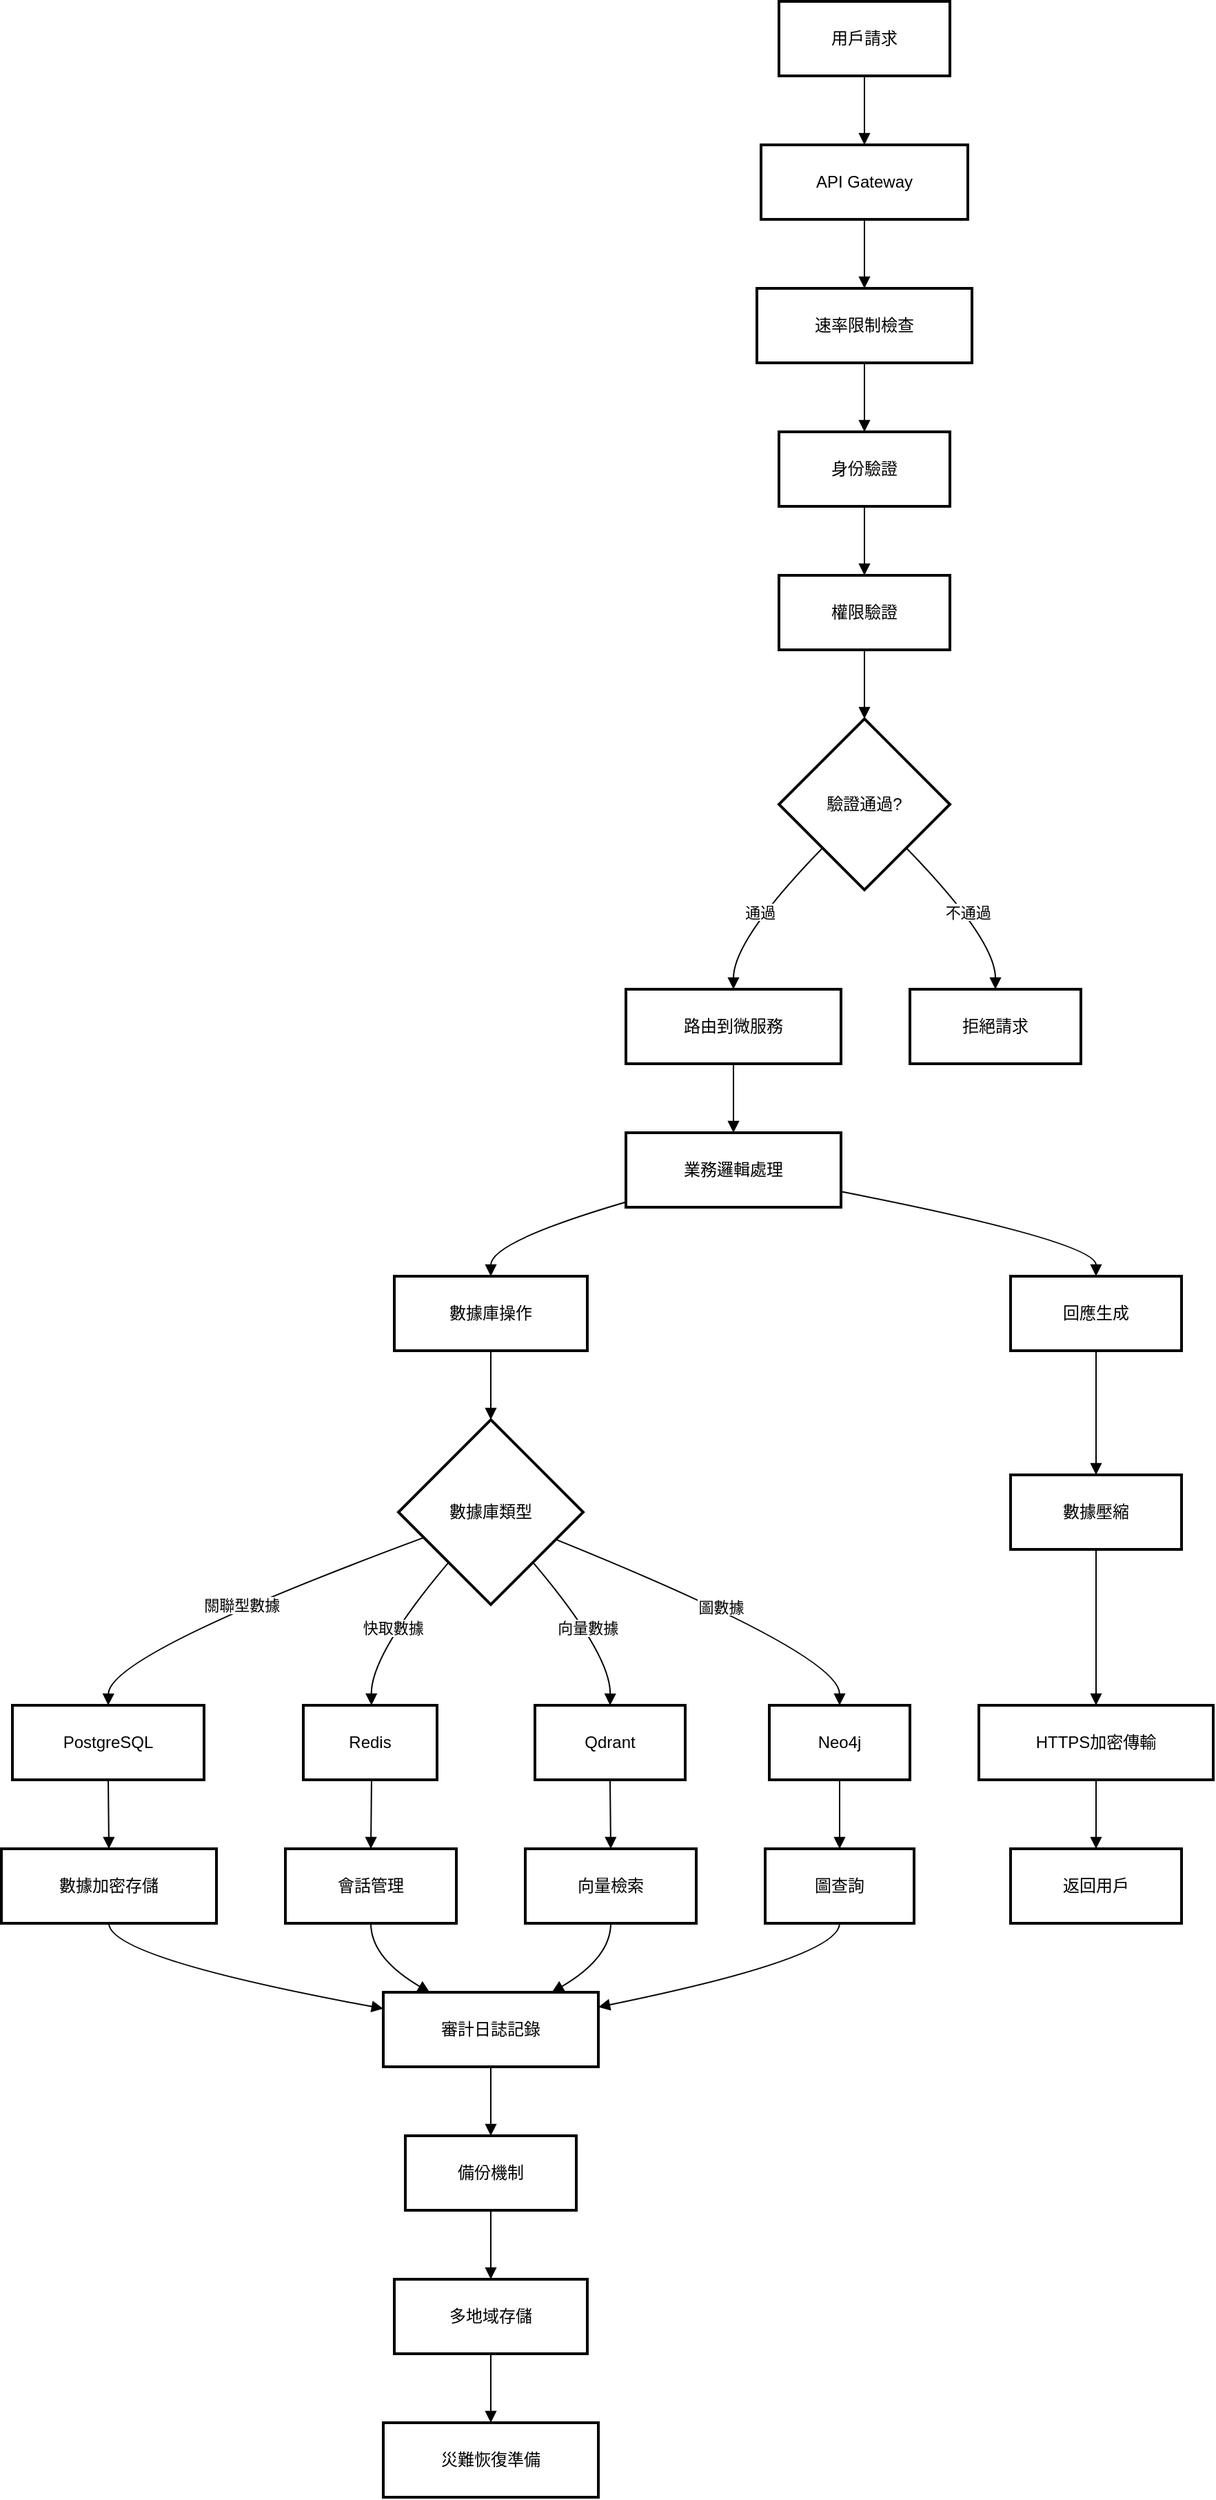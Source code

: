 <mxfile version="27.1.1">
  <diagram name="Page-1" id="cnGED2FMexkfnC5FCgKr">
    <mxGraphModel dx="1042" dy="527" grid="1" gridSize="10" guides="1" tooltips="1" connect="1" arrows="1" fold="1" page="1" pageScale="1" pageWidth="827" pageHeight="1169" math="0" shadow="0">
      <root>
        <mxCell id="0" />
        <mxCell id="1" parent="0" />
        <mxCell id="tW_fS4w-lVhCm7gUXx1i-1" value="用戶請求" style="whiteSpace=wrap;strokeWidth=2;" vertex="1" parent="1">
          <mxGeometry x="584" y="20" width="124" height="54" as="geometry" />
        </mxCell>
        <mxCell id="tW_fS4w-lVhCm7gUXx1i-2" value="API Gateway" style="whiteSpace=wrap;strokeWidth=2;" vertex="1" parent="1">
          <mxGeometry x="571" y="124" width="150" height="54" as="geometry" />
        </mxCell>
        <mxCell id="tW_fS4w-lVhCm7gUXx1i-3" value="速率限制檢查" style="whiteSpace=wrap;strokeWidth=2;" vertex="1" parent="1">
          <mxGeometry x="568" y="228" width="156" height="54" as="geometry" />
        </mxCell>
        <mxCell id="tW_fS4w-lVhCm7gUXx1i-4" value="身份驗證" style="whiteSpace=wrap;strokeWidth=2;" vertex="1" parent="1">
          <mxGeometry x="584" y="332" width="124" height="54" as="geometry" />
        </mxCell>
        <mxCell id="tW_fS4w-lVhCm7gUXx1i-5" value="權限驗證" style="whiteSpace=wrap;strokeWidth=2;" vertex="1" parent="1">
          <mxGeometry x="584" y="436" width="124" height="54" as="geometry" />
        </mxCell>
        <mxCell id="tW_fS4w-lVhCm7gUXx1i-6" value="驗證通過?" style="rhombus;strokeWidth=2;whiteSpace=wrap;" vertex="1" parent="1">
          <mxGeometry x="584" y="540" width="124" height="124" as="geometry" />
        </mxCell>
        <mxCell id="tW_fS4w-lVhCm7gUXx1i-7" value="路由到微服務" style="whiteSpace=wrap;strokeWidth=2;" vertex="1" parent="1">
          <mxGeometry x="473" y="736" width="156" height="54" as="geometry" />
        </mxCell>
        <mxCell id="tW_fS4w-lVhCm7gUXx1i-8" value="拒絕請求" style="whiteSpace=wrap;strokeWidth=2;" vertex="1" parent="1">
          <mxGeometry x="679" y="736" width="124" height="54" as="geometry" />
        </mxCell>
        <mxCell id="tW_fS4w-lVhCm7gUXx1i-9" value="業務邏輯處理" style="whiteSpace=wrap;strokeWidth=2;" vertex="1" parent="1">
          <mxGeometry x="473" y="840" width="156" height="54" as="geometry" />
        </mxCell>
        <mxCell id="tW_fS4w-lVhCm7gUXx1i-10" value="數據庫操作" style="whiteSpace=wrap;strokeWidth=2;" vertex="1" parent="1">
          <mxGeometry x="305" y="944" width="140" height="54" as="geometry" />
        </mxCell>
        <mxCell id="tW_fS4w-lVhCm7gUXx1i-11" value="數據庫類型" style="rhombus;strokeWidth=2;whiteSpace=wrap;" vertex="1" parent="1">
          <mxGeometry x="308" y="1048" width="134" height="134" as="geometry" />
        </mxCell>
        <mxCell id="tW_fS4w-lVhCm7gUXx1i-12" value="PostgreSQL" style="whiteSpace=wrap;strokeWidth=2;" vertex="1" parent="1">
          <mxGeometry x="28" y="1255" width="139" height="54" as="geometry" />
        </mxCell>
        <mxCell id="tW_fS4w-lVhCm7gUXx1i-13" value="Redis" style="whiteSpace=wrap;strokeWidth=2;" vertex="1" parent="1">
          <mxGeometry x="239" y="1255" width="97" height="54" as="geometry" />
        </mxCell>
        <mxCell id="tW_fS4w-lVhCm7gUXx1i-14" value="Qdrant" style="whiteSpace=wrap;strokeWidth=2;" vertex="1" parent="1">
          <mxGeometry x="407" y="1255" width="109" height="54" as="geometry" />
        </mxCell>
        <mxCell id="tW_fS4w-lVhCm7gUXx1i-15" value="Neo4j" style="whiteSpace=wrap;strokeWidth=2;" vertex="1" parent="1">
          <mxGeometry x="577" y="1255" width="102" height="54" as="geometry" />
        </mxCell>
        <mxCell id="tW_fS4w-lVhCm7gUXx1i-16" value="數據加密存儲" style="whiteSpace=wrap;strokeWidth=2;" vertex="1" parent="1">
          <mxGeometry x="20" y="1359" width="156" height="54" as="geometry" />
        </mxCell>
        <mxCell id="tW_fS4w-lVhCm7gUXx1i-17" value="會話管理" style="whiteSpace=wrap;strokeWidth=2;" vertex="1" parent="1">
          <mxGeometry x="226" y="1359" width="124" height="54" as="geometry" />
        </mxCell>
        <mxCell id="tW_fS4w-lVhCm7gUXx1i-18" value="向量檢索" style="whiteSpace=wrap;strokeWidth=2;" vertex="1" parent="1">
          <mxGeometry x="400" y="1359" width="124" height="54" as="geometry" />
        </mxCell>
        <mxCell id="tW_fS4w-lVhCm7gUXx1i-19" value="圖查詢" style="whiteSpace=wrap;strokeWidth=2;" vertex="1" parent="1">
          <mxGeometry x="574" y="1359" width="108" height="54" as="geometry" />
        </mxCell>
        <mxCell id="tW_fS4w-lVhCm7gUXx1i-20" value="審計日誌記錄" style="whiteSpace=wrap;strokeWidth=2;" vertex="1" parent="1">
          <mxGeometry x="297" y="1463" width="156" height="54" as="geometry" />
        </mxCell>
        <mxCell id="tW_fS4w-lVhCm7gUXx1i-21" value="備份機制" style="whiteSpace=wrap;strokeWidth=2;" vertex="1" parent="1">
          <mxGeometry x="313" y="1567" width="124" height="54" as="geometry" />
        </mxCell>
        <mxCell id="tW_fS4w-lVhCm7gUXx1i-22" value="多地域存儲" style="whiteSpace=wrap;strokeWidth=2;" vertex="1" parent="1">
          <mxGeometry x="305" y="1671" width="140" height="54" as="geometry" />
        </mxCell>
        <mxCell id="tW_fS4w-lVhCm7gUXx1i-23" value="災難恢復準備" style="whiteSpace=wrap;strokeWidth=2;" vertex="1" parent="1">
          <mxGeometry x="297" y="1775" width="156" height="54" as="geometry" />
        </mxCell>
        <mxCell id="tW_fS4w-lVhCm7gUXx1i-24" value="回應生成" style="whiteSpace=wrap;strokeWidth=2;" vertex="1" parent="1">
          <mxGeometry x="752" y="944" width="124" height="54" as="geometry" />
        </mxCell>
        <mxCell id="tW_fS4w-lVhCm7gUXx1i-25" value="數據壓縮" style="whiteSpace=wrap;strokeWidth=2;" vertex="1" parent="1">
          <mxGeometry x="752" y="1088" width="124" height="54" as="geometry" />
        </mxCell>
        <mxCell id="tW_fS4w-lVhCm7gUXx1i-26" value="HTTPS加密傳輸" style="whiteSpace=wrap;strokeWidth=2;" vertex="1" parent="1">
          <mxGeometry x="729" y="1255" width="170" height="54" as="geometry" />
        </mxCell>
        <mxCell id="tW_fS4w-lVhCm7gUXx1i-27" value="返回用戶" style="whiteSpace=wrap;strokeWidth=2;" vertex="1" parent="1">
          <mxGeometry x="752" y="1359" width="124" height="54" as="geometry" />
        </mxCell>
        <mxCell id="tW_fS4w-lVhCm7gUXx1i-28" value="" style="curved=1;startArrow=none;endArrow=block;exitX=0.5;exitY=1;entryX=0.5;entryY=0;rounded=0;" edge="1" parent="1" source="tW_fS4w-lVhCm7gUXx1i-1" target="tW_fS4w-lVhCm7gUXx1i-2">
          <mxGeometry relative="1" as="geometry">
            <Array as="points" />
          </mxGeometry>
        </mxCell>
        <mxCell id="tW_fS4w-lVhCm7gUXx1i-29" value="" style="curved=1;startArrow=none;endArrow=block;exitX=0.5;exitY=1;entryX=0.5;entryY=0;rounded=0;" edge="1" parent="1" source="tW_fS4w-lVhCm7gUXx1i-2" target="tW_fS4w-lVhCm7gUXx1i-3">
          <mxGeometry relative="1" as="geometry">
            <Array as="points" />
          </mxGeometry>
        </mxCell>
        <mxCell id="tW_fS4w-lVhCm7gUXx1i-30" value="" style="curved=1;startArrow=none;endArrow=block;exitX=0.5;exitY=1;entryX=0.5;entryY=0;rounded=0;" edge="1" parent="1" source="tW_fS4w-lVhCm7gUXx1i-3" target="tW_fS4w-lVhCm7gUXx1i-4">
          <mxGeometry relative="1" as="geometry">
            <Array as="points" />
          </mxGeometry>
        </mxCell>
        <mxCell id="tW_fS4w-lVhCm7gUXx1i-31" value="" style="curved=1;startArrow=none;endArrow=block;exitX=0.5;exitY=1;entryX=0.5;entryY=0;rounded=0;" edge="1" parent="1" source="tW_fS4w-lVhCm7gUXx1i-4" target="tW_fS4w-lVhCm7gUXx1i-5">
          <mxGeometry relative="1" as="geometry">
            <Array as="points" />
          </mxGeometry>
        </mxCell>
        <mxCell id="tW_fS4w-lVhCm7gUXx1i-32" value="" style="curved=1;startArrow=none;endArrow=block;exitX=0.5;exitY=1;entryX=0.5;entryY=0;rounded=0;" edge="1" parent="1" source="tW_fS4w-lVhCm7gUXx1i-5" target="tW_fS4w-lVhCm7gUXx1i-6">
          <mxGeometry relative="1" as="geometry">
            <Array as="points" />
          </mxGeometry>
        </mxCell>
        <mxCell id="tW_fS4w-lVhCm7gUXx1i-33" value="通過" style="curved=1;startArrow=none;endArrow=block;exitX=0.02;exitY=1;entryX=0.5;entryY=0.01;rounded=0;" edge="1" parent="1" source="tW_fS4w-lVhCm7gUXx1i-6" target="tW_fS4w-lVhCm7gUXx1i-7">
          <mxGeometry relative="1" as="geometry">
            <Array as="points">
              <mxPoint x="551" y="700" />
            </Array>
          </mxGeometry>
        </mxCell>
        <mxCell id="tW_fS4w-lVhCm7gUXx1i-34" value="不通過" style="curved=1;startArrow=none;endArrow=block;exitX=0.98;exitY=1;entryX=0.5;entryY=0.01;rounded=0;" edge="1" parent="1" source="tW_fS4w-lVhCm7gUXx1i-6" target="tW_fS4w-lVhCm7gUXx1i-8">
          <mxGeometry relative="1" as="geometry">
            <Array as="points">
              <mxPoint x="741" y="700" />
            </Array>
          </mxGeometry>
        </mxCell>
        <mxCell id="tW_fS4w-lVhCm7gUXx1i-35" value="" style="curved=1;startArrow=none;endArrow=block;exitX=0.5;exitY=1.01;entryX=0.5;entryY=0.01;rounded=0;" edge="1" parent="1" source="tW_fS4w-lVhCm7gUXx1i-7" target="tW_fS4w-lVhCm7gUXx1i-9">
          <mxGeometry relative="1" as="geometry">
            <Array as="points" />
          </mxGeometry>
        </mxCell>
        <mxCell id="tW_fS4w-lVhCm7gUXx1i-36" value="" style="curved=1;startArrow=none;endArrow=block;exitX=0;exitY=0.93;entryX=0.5;entryY=0.01;rounded=0;" edge="1" parent="1" source="tW_fS4w-lVhCm7gUXx1i-9" target="tW_fS4w-lVhCm7gUXx1i-10">
          <mxGeometry relative="1" as="geometry">
            <Array as="points">
              <mxPoint x="375" y="919" />
            </Array>
          </mxGeometry>
        </mxCell>
        <mxCell id="tW_fS4w-lVhCm7gUXx1i-37" value="" style="curved=1;startArrow=none;endArrow=block;exitX=0.5;exitY=1.01;entryX=0.5;entryY=0;rounded=0;" edge="1" parent="1" source="tW_fS4w-lVhCm7gUXx1i-10" target="tW_fS4w-lVhCm7gUXx1i-11">
          <mxGeometry relative="1" as="geometry">
            <Array as="points" />
          </mxGeometry>
        </mxCell>
        <mxCell id="tW_fS4w-lVhCm7gUXx1i-38" value="關聯型數據" style="curved=1;startArrow=none;endArrow=block;exitX=0;exitY=0.69;entryX=0.5;entryY=-0.01;rounded=0;" edge="1" parent="1" source="tW_fS4w-lVhCm7gUXx1i-11" target="tW_fS4w-lVhCm7gUXx1i-12">
          <mxGeometry relative="1" as="geometry">
            <Array as="points">
              <mxPoint x="98" y="1218" />
            </Array>
          </mxGeometry>
        </mxCell>
        <mxCell id="tW_fS4w-lVhCm7gUXx1i-39" value="快取數據" style="curved=1;startArrow=none;endArrow=block;exitX=0.08;exitY=1;entryX=0.51;entryY=-0.01;rounded=0;" edge="1" parent="1" source="tW_fS4w-lVhCm7gUXx1i-11" target="tW_fS4w-lVhCm7gUXx1i-13">
          <mxGeometry relative="1" as="geometry">
            <Array as="points">
              <mxPoint x="288" y="1218" />
            </Array>
          </mxGeometry>
        </mxCell>
        <mxCell id="tW_fS4w-lVhCm7gUXx1i-40" value="向量數據" style="curved=1;startArrow=none;endArrow=block;exitX=0.92;exitY=1;entryX=0.5;entryY=-0.01;rounded=0;" edge="1" parent="1" source="tW_fS4w-lVhCm7gUXx1i-11" target="tW_fS4w-lVhCm7gUXx1i-14">
          <mxGeometry relative="1" as="geometry">
            <Array as="points">
              <mxPoint x="462" y="1218" />
            </Array>
          </mxGeometry>
        </mxCell>
        <mxCell id="tW_fS4w-lVhCm7gUXx1i-41" value="圖數據" style="curved=1;startArrow=none;endArrow=block;exitX=1;exitY=0.71;entryX=0.5;entryY=-0.01;rounded=0;" edge="1" parent="1" source="tW_fS4w-lVhCm7gUXx1i-11" target="tW_fS4w-lVhCm7gUXx1i-15">
          <mxGeometry relative="1" as="geometry">
            <Array as="points">
              <mxPoint x="628" y="1218" />
            </Array>
          </mxGeometry>
        </mxCell>
        <mxCell id="tW_fS4w-lVhCm7gUXx1i-42" value="" style="curved=1;startArrow=none;endArrow=block;exitX=0.5;exitY=0.99;entryX=0.5;entryY=-0.01;rounded=0;" edge="1" parent="1" source="tW_fS4w-lVhCm7gUXx1i-12" target="tW_fS4w-lVhCm7gUXx1i-16">
          <mxGeometry relative="1" as="geometry">
            <Array as="points" />
          </mxGeometry>
        </mxCell>
        <mxCell id="tW_fS4w-lVhCm7gUXx1i-43" value="" style="curved=1;startArrow=none;endArrow=block;exitX=0.51;exitY=0.99;entryX=0.5;entryY=-0.01;rounded=0;" edge="1" parent="1" source="tW_fS4w-lVhCm7gUXx1i-13" target="tW_fS4w-lVhCm7gUXx1i-17">
          <mxGeometry relative="1" as="geometry">
            <Array as="points" />
          </mxGeometry>
        </mxCell>
        <mxCell id="tW_fS4w-lVhCm7gUXx1i-44" value="" style="curved=1;startArrow=none;endArrow=block;exitX=0.5;exitY=0.99;entryX=0.5;entryY=-0.01;rounded=0;" edge="1" parent="1" source="tW_fS4w-lVhCm7gUXx1i-14" target="tW_fS4w-lVhCm7gUXx1i-18">
          <mxGeometry relative="1" as="geometry">
            <Array as="points" />
          </mxGeometry>
        </mxCell>
        <mxCell id="tW_fS4w-lVhCm7gUXx1i-45" value="" style="curved=1;startArrow=none;endArrow=block;exitX=0.5;exitY=0.99;entryX=0.5;entryY=-0.01;rounded=0;" edge="1" parent="1" source="tW_fS4w-lVhCm7gUXx1i-15" target="tW_fS4w-lVhCm7gUXx1i-19">
          <mxGeometry relative="1" as="geometry">
            <Array as="points" />
          </mxGeometry>
        </mxCell>
        <mxCell id="tW_fS4w-lVhCm7gUXx1i-46" value="" style="curved=1;startArrow=none;endArrow=block;exitX=0.5;exitY=0.99;entryX=0;entryY=0.22;rounded=0;" edge="1" parent="1" source="tW_fS4w-lVhCm7gUXx1i-16" target="tW_fS4w-lVhCm7gUXx1i-20">
          <mxGeometry relative="1" as="geometry">
            <Array as="points">
              <mxPoint x="98" y="1438" />
            </Array>
          </mxGeometry>
        </mxCell>
        <mxCell id="tW_fS4w-lVhCm7gUXx1i-47" value="" style="curved=1;startArrow=none;endArrow=block;exitX=0.5;exitY=0.99;entryX=0.21;entryY=-0.01;rounded=0;" edge="1" parent="1" source="tW_fS4w-lVhCm7gUXx1i-17" target="tW_fS4w-lVhCm7gUXx1i-20">
          <mxGeometry relative="1" as="geometry">
            <Array as="points">
              <mxPoint x="288" y="1438" />
            </Array>
          </mxGeometry>
        </mxCell>
        <mxCell id="tW_fS4w-lVhCm7gUXx1i-48" value="" style="curved=1;startArrow=none;endArrow=block;exitX=0.5;exitY=0.99;entryX=0.79;entryY=-0.01;rounded=0;" edge="1" parent="1" source="tW_fS4w-lVhCm7gUXx1i-18" target="tW_fS4w-lVhCm7gUXx1i-20">
          <mxGeometry relative="1" as="geometry">
            <Array as="points">
              <mxPoint x="462" y="1438" />
            </Array>
          </mxGeometry>
        </mxCell>
        <mxCell id="tW_fS4w-lVhCm7gUXx1i-49" value="" style="curved=1;startArrow=none;endArrow=block;exitX=0.5;exitY=0.99;entryX=1;entryY=0.2;rounded=0;" edge="1" parent="1" source="tW_fS4w-lVhCm7gUXx1i-19" target="tW_fS4w-lVhCm7gUXx1i-20">
          <mxGeometry relative="1" as="geometry">
            <Array as="points">
              <mxPoint x="628" y="1438" />
            </Array>
          </mxGeometry>
        </mxCell>
        <mxCell id="tW_fS4w-lVhCm7gUXx1i-50" value="" style="curved=1;startArrow=none;endArrow=block;exitX=0.5;exitY=0.99;entryX=0.5;entryY=-0.01;rounded=0;" edge="1" parent="1" source="tW_fS4w-lVhCm7gUXx1i-20" target="tW_fS4w-lVhCm7gUXx1i-21">
          <mxGeometry relative="1" as="geometry">
            <Array as="points" />
          </mxGeometry>
        </mxCell>
        <mxCell id="tW_fS4w-lVhCm7gUXx1i-51" value="" style="curved=1;startArrow=none;endArrow=block;exitX=0.5;exitY=0.99;entryX=0.5;entryY=-0.01;rounded=0;" edge="1" parent="1" source="tW_fS4w-lVhCm7gUXx1i-21" target="tW_fS4w-lVhCm7gUXx1i-22">
          <mxGeometry relative="1" as="geometry">
            <Array as="points" />
          </mxGeometry>
        </mxCell>
        <mxCell id="tW_fS4w-lVhCm7gUXx1i-52" value="" style="curved=1;startArrow=none;endArrow=block;exitX=0.5;exitY=0.99;entryX=0.5;entryY=-0.01;rounded=0;" edge="1" parent="1" source="tW_fS4w-lVhCm7gUXx1i-22" target="tW_fS4w-lVhCm7gUXx1i-23">
          <mxGeometry relative="1" as="geometry">
            <Array as="points" />
          </mxGeometry>
        </mxCell>
        <mxCell id="tW_fS4w-lVhCm7gUXx1i-53" value="" style="curved=1;startArrow=none;endArrow=block;exitX=1;exitY=0.79;entryX=0.5;entryY=0.01;rounded=0;" edge="1" parent="1" source="tW_fS4w-lVhCm7gUXx1i-9" target="tW_fS4w-lVhCm7gUXx1i-24">
          <mxGeometry relative="1" as="geometry">
            <Array as="points">
              <mxPoint x="814" y="919" />
            </Array>
          </mxGeometry>
        </mxCell>
        <mxCell id="tW_fS4w-lVhCm7gUXx1i-54" value="" style="curved=1;startArrow=none;endArrow=block;exitX=0.5;exitY=1.01;entryX=0.5;entryY=0.01;rounded=0;" edge="1" parent="1" source="tW_fS4w-lVhCm7gUXx1i-24" target="tW_fS4w-lVhCm7gUXx1i-25">
          <mxGeometry relative="1" as="geometry">
            <Array as="points" />
          </mxGeometry>
        </mxCell>
        <mxCell id="tW_fS4w-lVhCm7gUXx1i-55" value="" style="curved=1;startArrow=none;endArrow=block;exitX=0.5;exitY=1.01;entryX=0.5;entryY=-0.01;rounded=0;" edge="1" parent="1" source="tW_fS4w-lVhCm7gUXx1i-25" target="tW_fS4w-lVhCm7gUXx1i-26">
          <mxGeometry relative="1" as="geometry">
            <Array as="points" />
          </mxGeometry>
        </mxCell>
        <mxCell id="tW_fS4w-lVhCm7gUXx1i-56" value="" style="curved=1;startArrow=none;endArrow=block;exitX=0.5;exitY=0.99;entryX=0.5;entryY=-0.01;rounded=0;" edge="1" parent="1" source="tW_fS4w-lVhCm7gUXx1i-26" target="tW_fS4w-lVhCm7gUXx1i-27">
          <mxGeometry relative="1" as="geometry">
            <Array as="points" />
          </mxGeometry>
        </mxCell>
      </root>
    </mxGraphModel>
  </diagram>
</mxfile>
